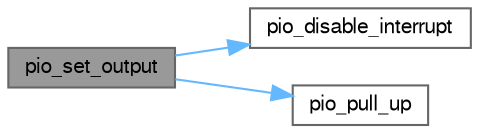 digraph "pio_set_output"
{
 // LATEX_PDF_SIZE
  bgcolor="transparent";
  edge [fontname=FreeSans,fontsize=10,labelfontname=FreeSans,labelfontsize=10];
  node [fontname=FreeSans,fontsize=10,shape=box,height=0.2,width=0.4];
  rankdir="LR";
  Node1 [label="pio_set_output",height=0.2,width=0.4,color="gray40", fillcolor="grey60", style="filled", fontcolor="black",tooltip="Configure one or more pin(s) of a PIO controller as outputs, with the given default value."];
  Node1 -> Node2 [color="steelblue1",style="solid"];
  Node2 [label="pio_disable_interrupt",height=0.2,width=0.4,color="grey40", fillcolor="white", style="filled",URL="$group__sam__drivers__pio__group.html#ga1cbfd57e295dd0582d1dc6dc5e79de40",tooltip="Disable a given interrupt source, with no added side effects."];
  Node1 -> Node3 [color="steelblue1",style="solid"];
  Node3 [label="pio_pull_up",height=0.2,width=0.4,color="grey40", fillcolor="white", style="filled",URL="$group__sam__drivers__pio__group.html#gaa9aa20867544ff93c6527b799b3dfcec",tooltip="Configure PIO internal pull-up."];
}
